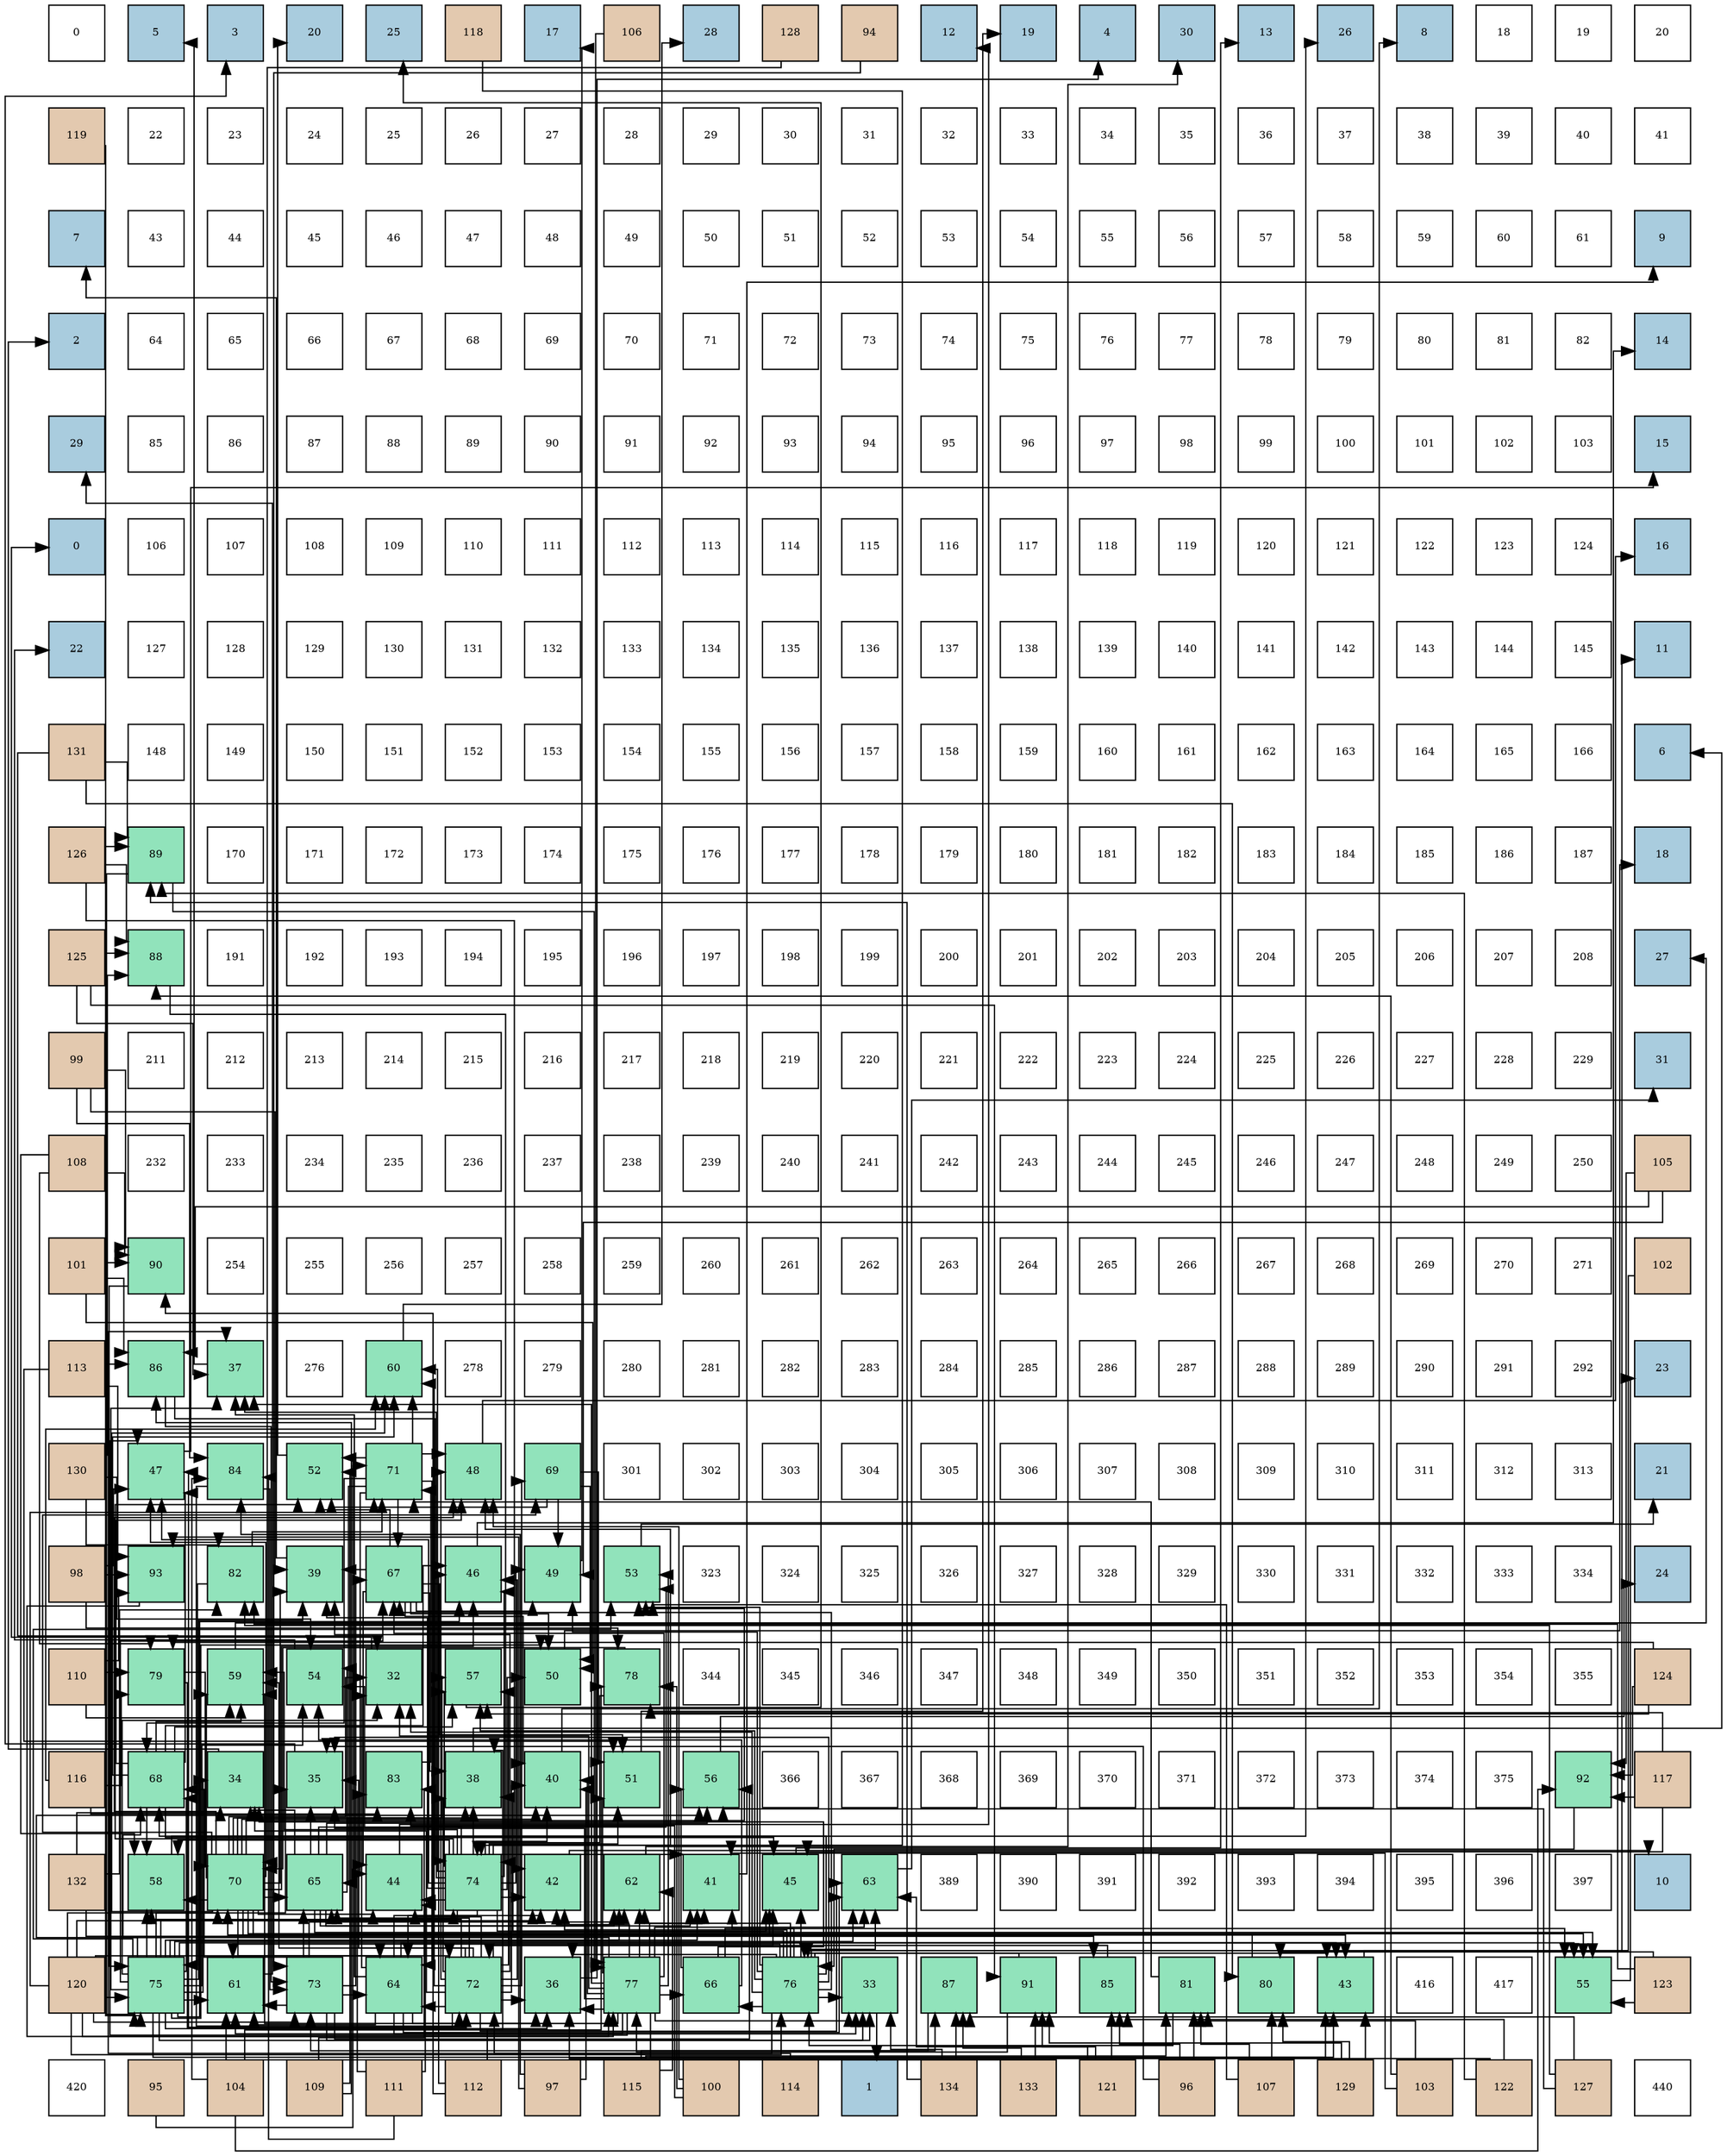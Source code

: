 digraph layout{
 rankdir=TB;
 splines=ortho;
 node [style=filled shape=square fixedsize=true width=0.6];
0[label="0", fontsize=8, fillcolor="#ffffff"];
1[label="5", fontsize=8, fillcolor="#a9ccde"];
2[label="3", fontsize=8, fillcolor="#a9ccde"];
3[label="20", fontsize=8, fillcolor="#a9ccde"];
4[label="25", fontsize=8, fillcolor="#a9ccde"];
5[label="118", fontsize=8, fillcolor="#e3c9af"];
6[label="17", fontsize=8, fillcolor="#a9ccde"];
7[label="106", fontsize=8, fillcolor="#e3c9af"];
8[label="28", fontsize=8, fillcolor="#a9ccde"];
9[label="128", fontsize=8, fillcolor="#e3c9af"];
10[label="94", fontsize=8, fillcolor="#e3c9af"];
11[label="12", fontsize=8, fillcolor="#a9ccde"];
12[label="19", fontsize=8, fillcolor="#a9ccde"];
13[label="4", fontsize=8, fillcolor="#a9ccde"];
14[label="30", fontsize=8, fillcolor="#a9ccde"];
15[label="13", fontsize=8, fillcolor="#a9ccde"];
16[label="26", fontsize=8, fillcolor="#a9ccde"];
17[label="8", fontsize=8, fillcolor="#a9ccde"];
18[label="18", fontsize=8, fillcolor="#ffffff"];
19[label="19", fontsize=8, fillcolor="#ffffff"];
20[label="20", fontsize=8, fillcolor="#ffffff"];
21[label="119", fontsize=8, fillcolor="#e3c9af"];
22[label="22", fontsize=8, fillcolor="#ffffff"];
23[label="23", fontsize=8, fillcolor="#ffffff"];
24[label="24", fontsize=8, fillcolor="#ffffff"];
25[label="25", fontsize=8, fillcolor="#ffffff"];
26[label="26", fontsize=8, fillcolor="#ffffff"];
27[label="27", fontsize=8, fillcolor="#ffffff"];
28[label="28", fontsize=8, fillcolor="#ffffff"];
29[label="29", fontsize=8, fillcolor="#ffffff"];
30[label="30", fontsize=8, fillcolor="#ffffff"];
31[label="31", fontsize=8, fillcolor="#ffffff"];
32[label="32", fontsize=8, fillcolor="#ffffff"];
33[label="33", fontsize=8, fillcolor="#ffffff"];
34[label="34", fontsize=8, fillcolor="#ffffff"];
35[label="35", fontsize=8, fillcolor="#ffffff"];
36[label="36", fontsize=8, fillcolor="#ffffff"];
37[label="37", fontsize=8, fillcolor="#ffffff"];
38[label="38", fontsize=8, fillcolor="#ffffff"];
39[label="39", fontsize=8, fillcolor="#ffffff"];
40[label="40", fontsize=8, fillcolor="#ffffff"];
41[label="41", fontsize=8, fillcolor="#ffffff"];
42[label="7", fontsize=8, fillcolor="#a9ccde"];
43[label="43", fontsize=8, fillcolor="#ffffff"];
44[label="44", fontsize=8, fillcolor="#ffffff"];
45[label="45", fontsize=8, fillcolor="#ffffff"];
46[label="46", fontsize=8, fillcolor="#ffffff"];
47[label="47", fontsize=8, fillcolor="#ffffff"];
48[label="48", fontsize=8, fillcolor="#ffffff"];
49[label="49", fontsize=8, fillcolor="#ffffff"];
50[label="50", fontsize=8, fillcolor="#ffffff"];
51[label="51", fontsize=8, fillcolor="#ffffff"];
52[label="52", fontsize=8, fillcolor="#ffffff"];
53[label="53", fontsize=8, fillcolor="#ffffff"];
54[label="54", fontsize=8, fillcolor="#ffffff"];
55[label="55", fontsize=8, fillcolor="#ffffff"];
56[label="56", fontsize=8, fillcolor="#ffffff"];
57[label="57", fontsize=8, fillcolor="#ffffff"];
58[label="58", fontsize=8, fillcolor="#ffffff"];
59[label="59", fontsize=8, fillcolor="#ffffff"];
60[label="60", fontsize=8, fillcolor="#ffffff"];
61[label="61", fontsize=8, fillcolor="#ffffff"];
62[label="9", fontsize=8, fillcolor="#a9ccde"];
63[label="2", fontsize=8, fillcolor="#a9ccde"];
64[label="64", fontsize=8, fillcolor="#ffffff"];
65[label="65", fontsize=8, fillcolor="#ffffff"];
66[label="66", fontsize=8, fillcolor="#ffffff"];
67[label="67", fontsize=8, fillcolor="#ffffff"];
68[label="68", fontsize=8, fillcolor="#ffffff"];
69[label="69", fontsize=8, fillcolor="#ffffff"];
70[label="70", fontsize=8, fillcolor="#ffffff"];
71[label="71", fontsize=8, fillcolor="#ffffff"];
72[label="72", fontsize=8, fillcolor="#ffffff"];
73[label="73", fontsize=8, fillcolor="#ffffff"];
74[label="74", fontsize=8, fillcolor="#ffffff"];
75[label="75", fontsize=8, fillcolor="#ffffff"];
76[label="76", fontsize=8, fillcolor="#ffffff"];
77[label="77", fontsize=8, fillcolor="#ffffff"];
78[label="78", fontsize=8, fillcolor="#ffffff"];
79[label="79", fontsize=8, fillcolor="#ffffff"];
80[label="80", fontsize=8, fillcolor="#ffffff"];
81[label="81", fontsize=8, fillcolor="#ffffff"];
82[label="82", fontsize=8, fillcolor="#ffffff"];
83[label="14", fontsize=8, fillcolor="#a9ccde"];
84[label="29", fontsize=8, fillcolor="#a9ccde"];
85[label="85", fontsize=8, fillcolor="#ffffff"];
86[label="86", fontsize=8, fillcolor="#ffffff"];
87[label="87", fontsize=8, fillcolor="#ffffff"];
88[label="88", fontsize=8, fillcolor="#ffffff"];
89[label="89", fontsize=8, fillcolor="#ffffff"];
90[label="90", fontsize=8, fillcolor="#ffffff"];
91[label="91", fontsize=8, fillcolor="#ffffff"];
92[label="92", fontsize=8, fillcolor="#ffffff"];
93[label="93", fontsize=8, fillcolor="#ffffff"];
94[label="94", fontsize=8, fillcolor="#ffffff"];
95[label="95", fontsize=8, fillcolor="#ffffff"];
96[label="96", fontsize=8, fillcolor="#ffffff"];
97[label="97", fontsize=8, fillcolor="#ffffff"];
98[label="98", fontsize=8, fillcolor="#ffffff"];
99[label="99", fontsize=8, fillcolor="#ffffff"];
100[label="100", fontsize=8, fillcolor="#ffffff"];
101[label="101", fontsize=8, fillcolor="#ffffff"];
102[label="102", fontsize=8, fillcolor="#ffffff"];
103[label="103", fontsize=8, fillcolor="#ffffff"];
104[label="15", fontsize=8, fillcolor="#a9ccde"];
105[label="0", fontsize=8, fillcolor="#a9ccde"];
106[label="106", fontsize=8, fillcolor="#ffffff"];
107[label="107", fontsize=8, fillcolor="#ffffff"];
108[label="108", fontsize=8, fillcolor="#ffffff"];
109[label="109", fontsize=8, fillcolor="#ffffff"];
110[label="110", fontsize=8, fillcolor="#ffffff"];
111[label="111", fontsize=8, fillcolor="#ffffff"];
112[label="112", fontsize=8, fillcolor="#ffffff"];
113[label="113", fontsize=8, fillcolor="#ffffff"];
114[label="114", fontsize=8, fillcolor="#ffffff"];
115[label="115", fontsize=8, fillcolor="#ffffff"];
116[label="116", fontsize=8, fillcolor="#ffffff"];
117[label="117", fontsize=8, fillcolor="#ffffff"];
118[label="118", fontsize=8, fillcolor="#ffffff"];
119[label="119", fontsize=8, fillcolor="#ffffff"];
120[label="120", fontsize=8, fillcolor="#ffffff"];
121[label="121", fontsize=8, fillcolor="#ffffff"];
122[label="122", fontsize=8, fillcolor="#ffffff"];
123[label="123", fontsize=8, fillcolor="#ffffff"];
124[label="124", fontsize=8, fillcolor="#ffffff"];
125[label="16", fontsize=8, fillcolor="#a9ccde"];
126[label="22", fontsize=8, fillcolor="#a9ccde"];
127[label="127", fontsize=8, fillcolor="#ffffff"];
128[label="128", fontsize=8, fillcolor="#ffffff"];
129[label="129", fontsize=8, fillcolor="#ffffff"];
130[label="130", fontsize=8, fillcolor="#ffffff"];
131[label="131", fontsize=8, fillcolor="#ffffff"];
132[label="132", fontsize=8, fillcolor="#ffffff"];
133[label="133", fontsize=8, fillcolor="#ffffff"];
134[label="134", fontsize=8, fillcolor="#ffffff"];
135[label="135", fontsize=8, fillcolor="#ffffff"];
136[label="136", fontsize=8, fillcolor="#ffffff"];
137[label="137", fontsize=8, fillcolor="#ffffff"];
138[label="138", fontsize=8, fillcolor="#ffffff"];
139[label="139", fontsize=8, fillcolor="#ffffff"];
140[label="140", fontsize=8, fillcolor="#ffffff"];
141[label="141", fontsize=8, fillcolor="#ffffff"];
142[label="142", fontsize=8, fillcolor="#ffffff"];
143[label="143", fontsize=8, fillcolor="#ffffff"];
144[label="144", fontsize=8, fillcolor="#ffffff"];
145[label="145", fontsize=8, fillcolor="#ffffff"];
146[label="11", fontsize=8, fillcolor="#a9ccde"];
147[label="131", fontsize=8, fillcolor="#e3c9af"];
148[label="148", fontsize=8, fillcolor="#ffffff"];
149[label="149", fontsize=8, fillcolor="#ffffff"];
150[label="150", fontsize=8, fillcolor="#ffffff"];
151[label="151", fontsize=8, fillcolor="#ffffff"];
152[label="152", fontsize=8, fillcolor="#ffffff"];
153[label="153", fontsize=8, fillcolor="#ffffff"];
154[label="154", fontsize=8, fillcolor="#ffffff"];
155[label="155", fontsize=8, fillcolor="#ffffff"];
156[label="156", fontsize=8, fillcolor="#ffffff"];
157[label="157", fontsize=8, fillcolor="#ffffff"];
158[label="158", fontsize=8, fillcolor="#ffffff"];
159[label="159", fontsize=8, fillcolor="#ffffff"];
160[label="160", fontsize=8, fillcolor="#ffffff"];
161[label="161", fontsize=8, fillcolor="#ffffff"];
162[label="162", fontsize=8, fillcolor="#ffffff"];
163[label="163", fontsize=8, fillcolor="#ffffff"];
164[label="164", fontsize=8, fillcolor="#ffffff"];
165[label="165", fontsize=8, fillcolor="#ffffff"];
166[label="166", fontsize=8, fillcolor="#ffffff"];
167[label="6", fontsize=8, fillcolor="#a9ccde"];
168[label="126", fontsize=8, fillcolor="#e3c9af"];
169[label="89", fontsize=8, fillcolor="#91e3bb"];
170[label="170", fontsize=8, fillcolor="#ffffff"];
171[label="171", fontsize=8, fillcolor="#ffffff"];
172[label="172", fontsize=8, fillcolor="#ffffff"];
173[label="173", fontsize=8, fillcolor="#ffffff"];
174[label="174", fontsize=8, fillcolor="#ffffff"];
175[label="175", fontsize=8, fillcolor="#ffffff"];
176[label="176", fontsize=8, fillcolor="#ffffff"];
177[label="177", fontsize=8, fillcolor="#ffffff"];
178[label="178", fontsize=8, fillcolor="#ffffff"];
179[label="179", fontsize=8, fillcolor="#ffffff"];
180[label="180", fontsize=8, fillcolor="#ffffff"];
181[label="181", fontsize=8, fillcolor="#ffffff"];
182[label="182", fontsize=8, fillcolor="#ffffff"];
183[label="183", fontsize=8, fillcolor="#ffffff"];
184[label="184", fontsize=8, fillcolor="#ffffff"];
185[label="185", fontsize=8, fillcolor="#ffffff"];
186[label="186", fontsize=8, fillcolor="#ffffff"];
187[label="187", fontsize=8, fillcolor="#ffffff"];
188[label="18", fontsize=8, fillcolor="#a9ccde"];
189[label="125", fontsize=8, fillcolor="#e3c9af"];
190[label="88", fontsize=8, fillcolor="#91e3bb"];
191[label="191", fontsize=8, fillcolor="#ffffff"];
192[label="192", fontsize=8, fillcolor="#ffffff"];
193[label="193", fontsize=8, fillcolor="#ffffff"];
194[label="194", fontsize=8, fillcolor="#ffffff"];
195[label="195", fontsize=8, fillcolor="#ffffff"];
196[label="196", fontsize=8, fillcolor="#ffffff"];
197[label="197", fontsize=8, fillcolor="#ffffff"];
198[label="198", fontsize=8, fillcolor="#ffffff"];
199[label="199", fontsize=8, fillcolor="#ffffff"];
200[label="200", fontsize=8, fillcolor="#ffffff"];
201[label="201", fontsize=8, fillcolor="#ffffff"];
202[label="202", fontsize=8, fillcolor="#ffffff"];
203[label="203", fontsize=8, fillcolor="#ffffff"];
204[label="204", fontsize=8, fillcolor="#ffffff"];
205[label="205", fontsize=8, fillcolor="#ffffff"];
206[label="206", fontsize=8, fillcolor="#ffffff"];
207[label="207", fontsize=8, fillcolor="#ffffff"];
208[label="208", fontsize=8, fillcolor="#ffffff"];
209[label="27", fontsize=8, fillcolor="#a9ccde"];
210[label="99", fontsize=8, fillcolor="#e3c9af"];
211[label="211", fontsize=8, fillcolor="#ffffff"];
212[label="212", fontsize=8, fillcolor="#ffffff"];
213[label="213", fontsize=8, fillcolor="#ffffff"];
214[label="214", fontsize=8, fillcolor="#ffffff"];
215[label="215", fontsize=8, fillcolor="#ffffff"];
216[label="216", fontsize=8, fillcolor="#ffffff"];
217[label="217", fontsize=8, fillcolor="#ffffff"];
218[label="218", fontsize=8, fillcolor="#ffffff"];
219[label="219", fontsize=8, fillcolor="#ffffff"];
220[label="220", fontsize=8, fillcolor="#ffffff"];
221[label="221", fontsize=8, fillcolor="#ffffff"];
222[label="222", fontsize=8, fillcolor="#ffffff"];
223[label="223", fontsize=8, fillcolor="#ffffff"];
224[label="224", fontsize=8, fillcolor="#ffffff"];
225[label="225", fontsize=8, fillcolor="#ffffff"];
226[label="226", fontsize=8, fillcolor="#ffffff"];
227[label="227", fontsize=8, fillcolor="#ffffff"];
228[label="228", fontsize=8, fillcolor="#ffffff"];
229[label="229", fontsize=8, fillcolor="#ffffff"];
230[label="31", fontsize=8, fillcolor="#a9ccde"];
231[label="108", fontsize=8, fillcolor="#e3c9af"];
232[label="232", fontsize=8, fillcolor="#ffffff"];
233[label="233", fontsize=8, fillcolor="#ffffff"];
234[label="234", fontsize=8, fillcolor="#ffffff"];
235[label="235", fontsize=8, fillcolor="#ffffff"];
236[label="236", fontsize=8, fillcolor="#ffffff"];
237[label="237", fontsize=8, fillcolor="#ffffff"];
238[label="238", fontsize=8, fillcolor="#ffffff"];
239[label="239", fontsize=8, fillcolor="#ffffff"];
240[label="240", fontsize=8, fillcolor="#ffffff"];
241[label="241", fontsize=8, fillcolor="#ffffff"];
242[label="242", fontsize=8, fillcolor="#ffffff"];
243[label="243", fontsize=8, fillcolor="#ffffff"];
244[label="244", fontsize=8, fillcolor="#ffffff"];
245[label="245", fontsize=8, fillcolor="#ffffff"];
246[label="246", fontsize=8, fillcolor="#ffffff"];
247[label="247", fontsize=8, fillcolor="#ffffff"];
248[label="248", fontsize=8, fillcolor="#ffffff"];
249[label="249", fontsize=8, fillcolor="#ffffff"];
250[label="250", fontsize=8, fillcolor="#ffffff"];
251[label="105", fontsize=8, fillcolor="#e3c9af"];
252[label="101", fontsize=8, fillcolor="#e3c9af"];
253[label="90", fontsize=8, fillcolor="#91e3bb"];
254[label="254", fontsize=8, fillcolor="#ffffff"];
255[label="255", fontsize=8, fillcolor="#ffffff"];
256[label="256", fontsize=8, fillcolor="#ffffff"];
257[label="257", fontsize=8, fillcolor="#ffffff"];
258[label="258", fontsize=8, fillcolor="#ffffff"];
259[label="259", fontsize=8, fillcolor="#ffffff"];
260[label="260", fontsize=8, fillcolor="#ffffff"];
261[label="261", fontsize=8, fillcolor="#ffffff"];
262[label="262", fontsize=8, fillcolor="#ffffff"];
263[label="263", fontsize=8, fillcolor="#ffffff"];
264[label="264", fontsize=8, fillcolor="#ffffff"];
265[label="265", fontsize=8, fillcolor="#ffffff"];
266[label="266", fontsize=8, fillcolor="#ffffff"];
267[label="267", fontsize=8, fillcolor="#ffffff"];
268[label="268", fontsize=8, fillcolor="#ffffff"];
269[label="269", fontsize=8, fillcolor="#ffffff"];
270[label="270", fontsize=8, fillcolor="#ffffff"];
271[label="271", fontsize=8, fillcolor="#ffffff"];
272[label="102", fontsize=8, fillcolor="#e3c9af"];
273[label="113", fontsize=8, fillcolor="#e3c9af"];
274[label="86", fontsize=8, fillcolor="#91e3bb"];
275[label="37", fontsize=8, fillcolor="#91e3bb"];
276[label="276", fontsize=8, fillcolor="#ffffff"];
277[label="60", fontsize=8, fillcolor="#91e3bb"];
278[label="278", fontsize=8, fillcolor="#ffffff"];
279[label="279", fontsize=8, fillcolor="#ffffff"];
280[label="280", fontsize=8, fillcolor="#ffffff"];
281[label="281", fontsize=8, fillcolor="#ffffff"];
282[label="282", fontsize=8, fillcolor="#ffffff"];
283[label="283", fontsize=8, fillcolor="#ffffff"];
284[label="284", fontsize=8, fillcolor="#ffffff"];
285[label="285", fontsize=8, fillcolor="#ffffff"];
286[label="286", fontsize=8, fillcolor="#ffffff"];
287[label="287", fontsize=8, fillcolor="#ffffff"];
288[label="288", fontsize=8, fillcolor="#ffffff"];
289[label="289", fontsize=8, fillcolor="#ffffff"];
290[label="290", fontsize=8, fillcolor="#ffffff"];
291[label="291", fontsize=8, fillcolor="#ffffff"];
292[label="292", fontsize=8, fillcolor="#ffffff"];
293[label="23", fontsize=8, fillcolor="#a9ccde"];
294[label="130", fontsize=8, fillcolor="#e3c9af"];
295[label="47", fontsize=8, fillcolor="#91e3bb"];
296[label="84", fontsize=8, fillcolor="#91e3bb"];
297[label="52", fontsize=8, fillcolor="#91e3bb"];
298[label="71", fontsize=8, fillcolor="#91e3bb"];
299[label="48", fontsize=8, fillcolor="#91e3bb"];
300[label="69", fontsize=8, fillcolor="#91e3bb"];
301[label="301", fontsize=8, fillcolor="#ffffff"];
302[label="302", fontsize=8, fillcolor="#ffffff"];
303[label="303", fontsize=8, fillcolor="#ffffff"];
304[label="304", fontsize=8, fillcolor="#ffffff"];
305[label="305", fontsize=8, fillcolor="#ffffff"];
306[label="306", fontsize=8, fillcolor="#ffffff"];
307[label="307", fontsize=8, fillcolor="#ffffff"];
308[label="308", fontsize=8, fillcolor="#ffffff"];
309[label="309", fontsize=8, fillcolor="#ffffff"];
310[label="310", fontsize=8, fillcolor="#ffffff"];
311[label="311", fontsize=8, fillcolor="#ffffff"];
312[label="312", fontsize=8, fillcolor="#ffffff"];
313[label="313", fontsize=8, fillcolor="#ffffff"];
314[label="21", fontsize=8, fillcolor="#a9ccde"];
315[label="98", fontsize=8, fillcolor="#e3c9af"];
316[label="93", fontsize=8, fillcolor="#91e3bb"];
317[label="82", fontsize=8, fillcolor="#91e3bb"];
318[label="39", fontsize=8, fillcolor="#91e3bb"];
319[label="67", fontsize=8, fillcolor="#91e3bb"];
320[label="46", fontsize=8, fillcolor="#91e3bb"];
321[label="49", fontsize=8, fillcolor="#91e3bb"];
322[label="53", fontsize=8, fillcolor="#91e3bb"];
323[label="323", fontsize=8, fillcolor="#ffffff"];
324[label="324", fontsize=8, fillcolor="#ffffff"];
325[label="325", fontsize=8, fillcolor="#ffffff"];
326[label="326", fontsize=8, fillcolor="#ffffff"];
327[label="327", fontsize=8, fillcolor="#ffffff"];
328[label="328", fontsize=8, fillcolor="#ffffff"];
329[label="329", fontsize=8, fillcolor="#ffffff"];
330[label="330", fontsize=8, fillcolor="#ffffff"];
331[label="331", fontsize=8, fillcolor="#ffffff"];
332[label="332", fontsize=8, fillcolor="#ffffff"];
333[label="333", fontsize=8, fillcolor="#ffffff"];
334[label="334", fontsize=8, fillcolor="#ffffff"];
335[label="24", fontsize=8, fillcolor="#a9ccde"];
336[label="110", fontsize=8, fillcolor="#e3c9af"];
337[label="79", fontsize=8, fillcolor="#91e3bb"];
338[label="59", fontsize=8, fillcolor="#91e3bb"];
339[label="54", fontsize=8, fillcolor="#91e3bb"];
340[label="32", fontsize=8, fillcolor="#91e3bb"];
341[label="57", fontsize=8, fillcolor="#91e3bb"];
342[label="50", fontsize=8, fillcolor="#91e3bb"];
343[label="78", fontsize=8, fillcolor="#91e3bb"];
344[label="344", fontsize=8, fillcolor="#ffffff"];
345[label="345", fontsize=8, fillcolor="#ffffff"];
346[label="346", fontsize=8, fillcolor="#ffffff"];
347[label="347", fontsize=8, fillcolor="#ffffff"];
348[label="348", fontsize=8, fillcolor="#ffffff"];
349[label="349", fontsize=8, fillcolor="#ffffff"];
350[label="350", fontsize=8, fillcolor="#ffffff"];
351[label="351", fontsize=8, fillcolor="#ffffff"];
352[label="352", fontsize=8, fillcolor="#ffffff"];
353[label="353", fontsize=8, fillcolor="#ffffff"];
354[label="354", fontsize=8, fillcolor="#ffffff"];
355[label="355", fontsize=8, fillcolor="#ffffff"];
356[label="124", fontsize=8, fillcolor="#e3c9af"];
357[label="116", fontsize=8, fillcolor="#e3c9af"];
358[label="68", fontsize=8, fillcolor="#91e3bb"];
359[label="34", fontsize=8, fillcolor="#91e3bb"];
360[label="35", fontsize=8, fillcolor="#91e3bb"];
361[label="83", fontsize=8, fillcolor="#91e3bb"];
362[label="38", fontsize=8, fillcolor="#91e3bb"];
363[label="40", fontsize=8, fillcolor="#91e3bb"];
364[label="51", fontsize=8, fillcolor="#91e3bb"];
365[label="56", fontsize=8, fillcolor="#91e3bb"];
366[label="366", fontsize=8, fillcolor="#ffffff"];
367[label="367", fontsize=8, fillcolor="#ffffff"];
368[label="368", fontsize=8, fillcolor="#ffffff"];
369[label="369", fontsize=8, fillcolor="#ffffff"];
370[label="370", fontsize=8, fillcolor="#ffffff"];
371[label="371", fontsize=8, fillcolor="#ffffff"];
372[label="372", fontsize=8, fillcolor="#ffffff"];
373[label="373", fontsize=8, fillcolor="#ffffff"];
374[label="374", fontsize=8, fillcolor="#ffffff"];
375[label="375", fontsize=8, fillcolor="#ffffff"];
376[label="92", fontsize=8, fillcolor="#91e3bb"];
377[label="117", fontsize=8, fillcolor="#e3c9af"];
378[label="132", fontsize=8, fillcolor="#e3c9af"];
379[label="58", fontsize=8, fillcolor="#91e3bb"];
380[label="70", fontsize=8, fillcolor="#91e3bb"];
381[label="65", fontsize=8, fillcolor="#91e3bb"];
382[label="44", fontsize=8, fillcolor="#91e3bb"];
383[label="74", fontsize=8, fillcolor="#91e3bb"];
384[label="42", fontsize=8, fillcolor="#91e3bb"];
385[label="62", fontsize=8, fillcolor="#91e3bb"];
386[label="41", fontsize=8, fillcolor="#91e3bb"];
387[label="45", fontsize=8, fillcolor="#91e3bb"];
388[label="63", fontsize=8, fillcolor="#91e3bb"];
389[label="389", fontsize=8, fillcolor="#ffffff"];
390[label="390", fontsize=8, fillcolor="#ffffff"];
391[label="391", fontsize=8, fillcolor="#ffffff"];
392[label="392", fontsize=8, fillcolor="#ffffff"];
393[label="393", fontsize=8, fillcolor="#ffffff"];
394[label="394", fontsize=8, fillcolor="#ffffff"];
395[label="395", fontsize=8, fillcolor="#ffffff"];
396[label="396", fontsize=8, fillcolor="#ffffff"];
397[label="397", fontsize=8, fillcolor="#ffffff"];
398[label="10", fontsize=8, fillcolor="#a9ccde"];
399[label="120", fontsize=8, fillcolor="#e3c9af"];
400[label="75", fontsize=8, fillcolor="#91e3bb"];
401[label="61", fontsize=8, fillcolor="#91e3bb"];
402[label="73", fontsize=8, fillcolor="#91e3bb"];
403[label="64", fontsize=8, fillcolor="#91e3bb"];
404[label="72", fontsize=8, fillcolor="#91e3bb"];
405[label="36", fontsize=8, fillcolor="#91e3bb"];
406[label="77", fontsize=8, fillcolor="#91e3bb"];
407[label="66", fontsize=8, fillcolor="#91e3bb"];
408[label="76", fontsize=8, fillcolor="#91e3bb"];
409[label="33", fontsize=8, fillcolor="#91e3bb"];
410[label="87", fontsize=8, fillcolor="#91e3bb"];
411[label="91", fontsize=8, fillcolor="#91e3bb"];
412[label="85", fontsize=8, fillcolor="#91e3bb"];
413[label="81", fontsize=8, fillcolor="#91e3bb"];
414[label="80", fontsize=8, fillcolor="#91e3bb"];
415[label="43", fontsize=8, fillcolor="#91e3bb"];
416[label="416", fontsize=8, fillcolor="#ffffff"];
417[label="417", fontsize=8, fillcolor="#ffffff"];
418[label="55", fontsize=8, fillcolor="#91e3bb"];
419[label="123", fontsize=8, fillcolor="#e3c9af"];
420[label="420", fontsize=8, fillcolor="#ffffff"];
421[label="95", fontsize=8, fillcolor="#e3c9af"];
422[label="104", fontsize=8, fillcolor="#e3c9af"];
423[label="109", fontsize=8, fillcolor="#e3c9af"];
424[label="111", fontsize=8, fillcolor="#e3c9af"];
425[label="112", fontsize=8, fillcolor="#e3c9af"];
426[label="97", fontsize=8, fillcolor="#e3c9af"];
427[label="115", fontsize=8, fillcolor="#e3c9af"];
428[label="100", fontsize=8, fillcolor="#e3c9af"];
429[label="114", fontsize=8, fillcolor="#e3c9af"];
430[label="1", fontsize=8, fillcolor="#a9ccde"];
431[label="134", fontsize=8, fillcolor="#e3c9af"];
432[label="133", fontsize=8, fillcolor="#e3c9af"];
433[label="121", fontsize=8, fillcolor="#e3c9af"];
434[label="96", fontsize=8, fillcolor="#e3c9af"];
435[label="107", fontsize=8, fillcolor="#e3c9af"];
436[label="129", fontsize=8, fillcolor="#e3c9af"];
437[label="103", fontsize=8, fillcolor="#e3c9af"];
438[label="122", fontsize=8, fillcolor="#e3c9af"];
439[label="127", fontsize=8, fillcolor="#e3c9af"];
440[label="440", fontsize=8, fillcolor="#ffffff"];
edge [constraint=false, style=vis];340 -> 105;
409 -> 430;
359 -> 63;
360 -> 2;
405 -> 13;
275 -> 1;
362 -> 167;
318 -> 42;
363 -> 17;
386 -> 62;
384 -> 398;
415 -> 146;
382 -> 11;
387 -> 15;
320 -> 83;
295 -> 104;
299 -> 125;
321 -> 6;
342 -> 188;
364 -> 12;
297 -> 3;
322 -> 314;
339 -> 126;
418 -> 293;
365 -> 335;
341 -> 4;
379 -> 16;
338 -> 209;
277 -> 8;
401 -> 84;
385 -> 14;
388 -> 230;
403 -> 340;
403 -> 409;
403 -> 405;
403 -> 275;
403 -> 384;
403 -> 415;
403 -> 401;
403 -> 388;
381 -> 359;
381 -> 360;
381 -> 386;
381 -> 322;
381 -> 339;
381 -> 418;
381 -> 365;
381 -> 385;
407 -> 359;
407 -> 339;
407 -> 418;
407 -> 365;
319 -> 362;
319 -> 318;
319 -> 363;
319 -> 382;
319 -> 321;
319 -> 342;
319 -> 364;
319 -> 297;
358 -> 387;
358 -> 320;
358 -> 295;
358 -> 299;
358 -> 341;
358 -> 379;
358 -> 338;
358 -> 277;
300 -> 321;
300 -> 342;
300 -> 364;
300 -> 297;
380 -> 340;
380 -> 362;
380 -> 318;
380 -> 363;
380 -> 415;
380 -> 382;
380 -> 387;
380 -> 320;
380 -> 295;
380 -> 299;
380 -> 322;
380 -> 418;
380 -> 341;
380 -> 379;
380 -> 338;
380 -> 277;
380 -> 403;
380 -> 381;
380 -> 300;
298 -> 382;
298 -> 299;
298 -> 297;
298 -> 277;
298 -> 403;
298 -> 381;
298 -> 319;
298 -> 358;
404 -> 359;
404 -> 360;
404 -> 405;
404 -> 362;
404 -> 318;
404 -> 363;
404 -> 382;
404 -> 387;
404 -> 320;
404 -> 295;
404 -> 299;
404 -> 341;
404 -> 379;
404 -> 338;
404 -> 277;
404 -> 388;
404 -> 403;
404 -> 381;
404 -> 300;
402 -> 409;
402 -> 365;
402 -> 401;
402 -> 385;
402 -> 403;
402 -> 381;
402 -> 319;
402 -> 358;
383 -> 275;
383 -> 362;
383 -> 318;
383 -> 363;
383 -> 386;
383 -> 384;
383 -> 382;
383 -> 387;
383 -> 320;
383 -> 295;
383 -> 299;
383 -> 321;
383 -> 342;
383 -> 364;
383 -> 297;
383 -> 339;
383 -> 341;
383 -> 379;
383 -> 338;
383 -> 277;
383 -> 403;
383 -> 381;
400 -> 340;
400 -> 409;
400 -> 359;
400 -> 360;
400 -> 405;
400 -> 275;
400 -> 318;
400 -> 386;
400 -> 384;
400 -> 415;
400 -> 320;
400 -> 342;
400 -> 322;
400 -> 339;
400 -> 418;
400 -> 365;
400 -> 379;
400 -> 401;
400 -> 385;
400 -> 388;
400 -> 319;
400 -> 358;
408 -> 340;
408 -> 409;
408 -> 360;
408 -> 405;
408 -> 275;
408 -> 362;
408 -> 386;
408 -> 384;
408 -> 415;
408 -> 387;
408 -> 321;
408 -> 322;
408 -> 341;
408 -> 401;
408 -> 385;
408 -> 388;
408 -> 407;
408 -> 319;
408 -> 358;
406 -> 340;
406 -> 409;
406 -> 360;
406 -> 405;
406 -> 275;
406 -> 363;
406 -> 386;
406 -> 384;
406 -> 415;
406 -> 295;
406 -> 364;
406 -> 322;
406 -> 338;
406 -> 401;
406 -> 385;
406 -> 388;
406 -> 407;
406 -> 319;
406 -> 358;
343 -> 380;
343 -> 383;
337 -> 380;
337 -> 404;
414 -> 380;
413 -> 298;
413 -> 408;
317 -> 298;
317 -> 400;
361 -> 298;
296 -> 404;
296 -> 402;
412 -> 404;
274 -> 402;
274 -> 383;
410 -> 402;
190 -> 383;
169 -> 400;
169 -> 406;
253 -> 400;
411 -> 408;
411 -> 406;
376 -> 408;
316 -> 406;
10 -> 402;
421 -> 298;
434 -> 360;
434 -> 413;
434 -> 412;
426 -> 363;
426 -> 296;
426 -> 316;
315 -> 295;
315 -> 343;
315 -> 316;
210 -> 318;
210 -> 296;
210 -> 253;
428 -> 299;
428 -> 343;
428 -> 361;
252 -> 342;
252 -> 274;
252 -> 253;
272 -> 408;
437 -> 386;
437 -> 413;
437 -> 190;
422 -> 362;
422 -> 296;
422 -> 376;
251 -> 321;
251 -> 274;
251 -> 376;
7 -> 406;
435 -> 322;
435 -> 414;
435 -> 413;
231 -> 379;
231 -> 337;
231 -> 253;
423 -> 297;
423 -> 361;
423 -> 274;
336 -> 338;
336 -> 337;
336 -> 316;
424 -> 382;
424 -> 361;
424 -> 296;
425 -> 320;
425 -> 343;
425 -> 253;
273 -> 364;
273 -> 274;
273 -> 316;
429 -> 404;
427 -> 385;
427 -> 413;
427 -> 410;
357 -> 277;
357 -> 337;
357 -> 361;
377 -> 387;
377 -> 343;
377 -> 376;
5 -> 383;
21 -> 400;
399 -> 380;
399 -> 298;
399 -> 404;
399 -> 402;
399 -> 383;
399 -> 400;
399 -> 408;
399 -> 406;
433 -> 388;
433 -> 412;
433 -> 411;
438 -> 405;
438 -> 412;
438 -> 169;
419 -> 418;
419 -> 414;
419 -> 317;
356 -> 341;
356 -> 337;
356 -> 376;
189 -> 275;
189 -> 190;
189 -> 411;
168 -> 384;
168 -> 190;
168 -> 169;
439 -> 365;
439 -> 317;
439 -> 410;
9 -> 380;
436 -> 415;
436 -> 414;
436 -> 411;
294 -> 339;
294 -> 317;
294 -> 190;
147 -> 340;
147 -> 414;
147 -> 169;
378 -> 359;
378 -> 317;
378 -> 412;
432 -> 401;
432 -> 410;
432 -> 411;
431 -> 409;
431 -> 410;
431 -> 169;
edge [constraint=true, style=invis];
0 -> 21 -> 42 -> 63 -> 84 -> 105 -> 126 -> 147 -> 168 -> 189 -> 210 -> 231 -> 252 -> 273 -> 294 -> 315 -> 336 -> 357 -> 378 -> 399 -> 420;
1 -> 22 -> 43 -> 64 -> 85 -> 106 -> 127 -> 148 -> 169 -> 190 -> 211 -> 232 -> 253 -> 274 -> 295 -> 316 -> 337 -> 358 -> 379 -> 400 -> 421;
2 -> 23 -> 44 -> 65 -> 86 -> 107 -> 128 -> 149 -> 170 -> 191 -> 212 -> 233 -> 254 -> 275 -> 296 -> 317 -> 338 -> 359 -> 380 -> 401 -> 422;
3 -> 24 -> 45 -> 66 -> 87 -> 108 -> 129 -> 150 -> 171 -> 192 -> 213 -> 234 -> 255 -> 276 -> 297 -> 318 -> 339 -> 360 -> 381 -> 402 -> 423;
4 -> 25 -> 46 -> 67 -> 88 -> 109 -> 130 -> 151 -> 172 -> 193 -> 214 -> 235 -> 256 -> 277 -> 298 -> 319 -> 340 -> 361 -> 382 -> 403 -> 424;
5 -> 26 -> 47 -> 68 -> 89 -> 110 -> 131 -> 152 -> 173 -> 194 -> 215 -> 236 -> 257 -> 278 -> 299 -> 320 -> 341 -> 362 -> 383 -> 404 -> 425;
6 -> 27 -> 48 -> 69 -> 90 -> 111 -> 132 -> 153 -> 174 -> 195 -> 216 -> 237 -> 258 -> 279 -> 300 -> 321 -> 342 -> 363 -> 384 -> 405 -> 426;
7 -> 28 -> 49 -> 70 -> 91 -> 112 -> 133 -> 154 -> 175 -> 196 -> 217 -> 238 -> 259 -> 280 -> 301 -> 322 -> 343 -> 364 -> 385 -> 406 -> 427;
8 -> 29 -> 50 -> 71 -> 92 -> 113 -> 134 -> 155 -> 176 -> 197 -> 218 -> 239 -> 260 -> 281 -> 302 -> 323 -> 344 -> 365 -> 386 -> 407 -> 428;
9 -> 30 -> 51 -> 72 -> 93 -> 114 -> 135 -> 156 -> 177 -> 198 -> 219 -> 240 -> 261 -> 282 -> 303 -> 324 -> 345 -> 366 -> 387 -> 408 -> 429;
10 -> 31 -> 52 -> 73 -> 94 -> 115 -> 136 -> 157 -> 178 -> 199 -> 220 -> 241 -> 262 -> 283 -> 304 -> 325 -> 346 -> 367 -> 388 -> 409 -> 430;
11 -> 32 -> 53 -> 74 -> 95 -> 116 -> 137 -> 158 -> 179 -> 200 -> 221 -> 242 -> 263 -> 284 -> 305 -> 326 -> 347 -> 368 -> 389 -> 410 -> 431;
12 -> 33 -> 54 -> 75 -> 96 -> 117 -> 138 -> 159 -> 180 -> 201 -> 222 -> 243 -> 264 -> 285 -> 306 -> 327 -> 348 -> 369 -> 390 -> 411 -> 432;
13 -> 34 -> 55 -> 76 -> 97 -> 118 -> 139 -> 160 -> 181 -> 202 -> 223 -> 244 -> 265 -> 286 -> 307 -> 328 -> 349 -> 370 -> 391 -> 412 -> 433;
14 -> 35 -> 56 -> 77 -> 98 -> 119 -> 140 -> 161 -> 182 -> 203 -> 224 -> 245 -> 266 -> 287 -> 308 -> 329 -> 350 -> 371 -> 392 -> 413 -> 434;
15 -> 36 -> 57 -> 78 -> 99 -> 120 -> 141 -> 162 -> 183 -> 204 -> 225 -> 246 -> 267 -> 288 -> 309 -> 330 -> 351 -> 372 -> 393 -> 414 -> 435;
16 -> 37 -> 58 -> 79 -> 100 -> 121 -> 142 -> 163 -> 184 -> 205 -> 226 -> 247 -> 268 -> 289 -> 310 -> 331 -> 352 -> 373 -> 394 -> 415 -> 436;
17 -> 38 -> 59 -> 80 -> 101 -> 122 -> 143 -> 164 -> 185 -> 206 -> 227 -> 248 -> 269 -> 290 -> 311 -> 332 -> 353 -> 374 -> 395 -> 416 -> 437;
18 -> 39 -> 60 -> 81 -> 102 -> 123 -> 144 -> 165 -> 186 -> 207 -> 228 -> 249 -> 270 -> 291 -> 312 -> 333 -> 354 -> 375 -> 396 -> 417 -> 438;
19 -> 40 -> 61 -> 82 -> 103 -> 124 -> 145 -> 166 -> 187 -> 208 -> 229 -> 250 -> 271 -> 292 -> 313 -> 334 -> 355 -> 376 -> 397 -> 418 -> 439;
20 -> 41 -> 62 -> 83 -> 104 -> 125 -> 146 -> 167 -> 188 -> 209 -> 230 -> 251 -> 272 -> 293 -> 314 -> 335 -> 356 -> 377 -> 398 -> 419 -> 440;
rank = same {0 -> 1 -> 2 -> 3 -> 4 -> 5 -> 6 -> 7 -> 8 -> 9 -> 10 -> 11 -> 12 -> 13 -> 14 -> 15 -> 16 -> 17 -> 18 -> 19 -> 20};
rank = same {21 -> 22 -> 23 -> 24 -> 25 -> 26 -> 27 -> 28 -> 29 -> 30 -> 31 -> 32 -> 33 -> 34 -> 35 -> 36 -> 37 -> 38 -> 39 -> 40 -> 41};
rank = same {42 -> 43 -> 44 -> 45 -> 46 -> 47 -> 48 -> 49 -> 50 -> 51 -> 52 -> 53 -> 54 -> 55 -> 56 -> 57 -> 58 -> 59 -> 60 -> 61 -> 62};
rank = same {63 -> 64 -> 65 -> 66 -> 67 -> 68 -> 69 -> 70 -> 71 -> 72 -> 73 -> 74 -> 75 -> 76 -> 77 -> 78 -> 79 -> 80 -> 81 -> 82 -> 83};
rank = same {84 -> 85 -> 86 -> 87 -> 88 -> 89 -> 90 -> 91 -> 92 -> 93 -> 94 -> 95 -> 96 -> 97 -> 98 -> 99 -> 100 -> 101 -> 102 -> 103 -> 104};
rank = same {105 -> 106 -> 107 -> 108 -> 109 -> 110 -> 111 -> 112 -> 113 -> 114 -> 115 -> 116 -> 117 -> 118 -> 119 -> 120 -> 121 -> 122 -> 123 -> 124 -> 125};
rank = same {126 -> 127 -> 128 -> 129 -> 130 -> 131 -> 132 -> 133 -> 134 -> 135 -> 136 -> 137 -> 138 -> 139 -> 140 -> 141 -> 142 -> 143 -> 144 -> 145 -> 146};
rank = same {147 -> 148 -> 149 -> 150 -> 151 -> 152 -> 153 -> 154 -> 155 -> 156 -> 157 -> 158 -> 159 -> 160 -> 161 -> 162 -> 163 -> 164 -> 165 -> 166 -> 167};
rank = same {168 -> 169 -> 170 -> 171 -> 172 -> 173 -> 174 -> 175 -> 176 -> 177 -> 178 -> 179 -> 180 -> 181 -> 182 -> 183 -> 184 -> 185 -> 186 -> 187 -> 188};
rank = same {189 -> 190 -> 191 -> 192 -> 193 -> 194 -> 195 -> 196 -> 197 -> 198 -> 199 -> 200 -> 201 -> 202 -> 203 -> 204 -> 205 -> 206 -> 207 -> 208 -> 209};
rank = same {210 -> 211 -> 212 -> 213 -> 214 -> 215 -> 216 -> 217 -> 218 -> 219 -> 220 -> 221 -> 222 -> 223 -> 224 -> 225 -> 226 -> 227 -> 228 -> 229 -> 230};
rank = same {231 -> 232 -> 233 -> 234 -> 235 -> 236 -> 237 -> 238 -> 239 -> 240 -> 241 -> 242 -> 243 -> 244 -> 245 -> 246 -> 247 -> 248 -> 249 -> 250 -> 251};
rank = same {252 -> 253 -> 254 -> 255 -> 256 -> 257 -> 258 -> 259 -> 260 -> 261 -> 262 -> 263 -> 264 -> 265 -> 266 -> 267 -> 268 -> 269 -> 270 -> 271 -> 272};
rank = same {273 -> 274 -> 275 -> 276 -> 277 -> 278 -> 279 -> 280 -> 281 -> 282 -> 283 -> 284 -> 285 -> 286 -> 287 -> 288 -> 289 -> 290 -> 291 -> 292 -> 293};
rank = same {294 -> 295 -> 296 -> 297 -> 298 -> 299 -> 300 -> 301 -> 302 -> 303 -> 304 -> 305 -> 306 -> 307 -> 308 -> 309 -> 310 -> 311 -> 312 -> 313 -> 314};
rank = same {315 -> 316 -> 317 -> 318 -> 319 -> 320 -> 321 -> 322 -> 323 -> 324 -> 325 -> 326 -> 327 -> 328 -> 329 -> 330 -> 331 -> 332 -> 333 -> 334 -> 335};
rank = same {336 -> 337 -> 338 -> 339 -> 340 -> 341 -> 342 -> 343 -> 344 -> 345 -> 346 -> 347 -> 348 -> 349 -> 350 -> 351 -> 352 -> 353 -> 354 -> 355 -> 356};
rank = same {357 -> 358 -> 359 -> 360 -> 361 -> 362 -> 363 -> 364 -> 365 -> 366 -> 367 -> 368 -> 369 -> 370 -> 371 -> 372 -> 373 -> 374 -> 375 -> 376 -> 377};
rank = same {378 -> 379 -> 380 -> 381 -> 382 -> 383 -> 384 -> 385 -> 386 -> 387 -> 388 -> 389 -> 390 -> 391 -> 392 -> 393 -> 394 -> 395 -> 396 -> 397 -> 398};
rank = same {399 -> 400 -> 401 -> 402 -> 403 -> 404 -> 405 -> 406 -> 407 -> 408 -> 409 -> 410 -> 411 -> 412 -> 413 -> 414 -> 415 -> 416 -> 417 -> 418 -> 419};
rank = same {420 -> 421 -> 422 -> 423 -> 424 -> 425 -> 426 -> 427 -> 428 -> 429 -> 430 -> 431 -> 432 -> 433 -> 434 -> 435 -> 436 -> 437 -> 438 -> 439 -> 440};
}